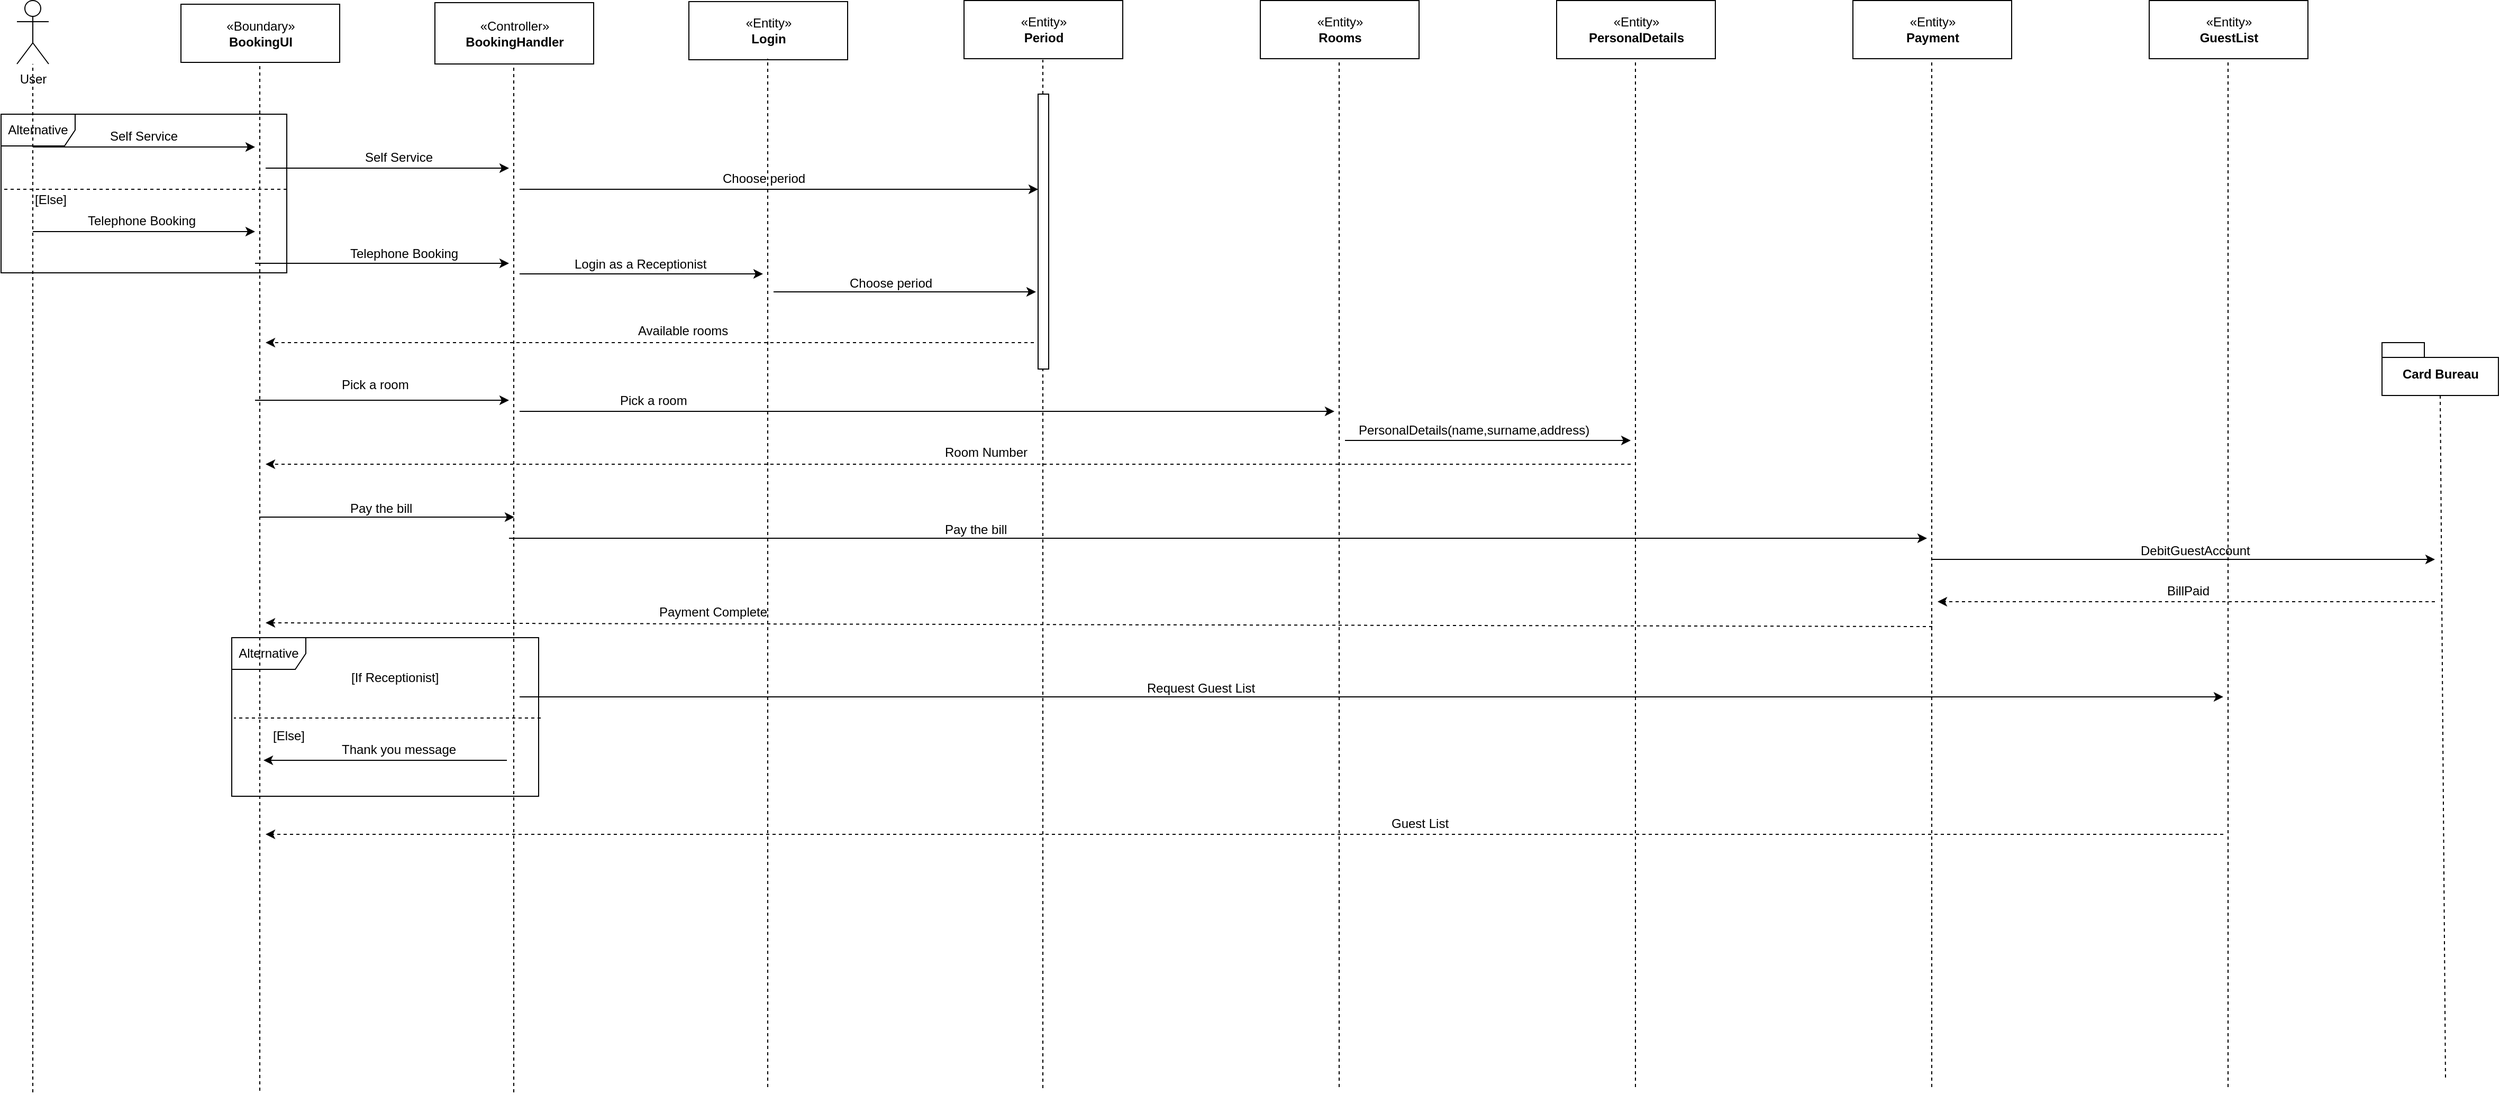 <mxfile version="12.0.0" type="github" pages="1"><diagram id="yHQndq__5KB2U0-AkNUH" name="Page-1"><mxGraphModel dx="866" dy="490" grid="1" gridSize="10" guides="1" tooltips="1" connect="1" arrows="1" fold="1" page="1" pageScale="1" pageWidth="1400" pageHeight="850" math="0" shadow="0"><root><mxCell id="0"/><mxCell id="1" parent="0"/><mxCell id="CdJrqBDbi2CL_GBvJCaG-1" value="User" style="shape=umlActor;verticalLabelPosition=bottom;labelBackgroundColor=#ffffff;verticalAlign=top;html=1;outlineConnect=0;" vertex="1" parent="1"><mxGeometry x="55" y="61.5" width="30" height="60" as="geometry"/></mxCell><mxCell id="CdJrqBDbi2CL_GBvJCaG-4" value="«Boundary»&lt;br&gt;&lt;b&gt;BookingUI&lt;/b&gt;" style="html=1;" vertex="1" parent="1"><mxGeometry x="210" y="65" width="150" height="55" as="geometry"/></mxCell><mxCell id="CdJrqBDbi2CL_GBvJCaG-8" value="«Controller»&lt;br&gt;&lt;b&gt;BookingHandler&lt;/b&gt;" style="html=1;" vertex="1" parent="1"><mxGeometry x="450" y="63.5" width="150" height="58" as="geometry"/></mxCell><mxCell id="CdJrqBDbi2CL_GBvJCaG-9" value="«Entity»&lt;br&gt;&lt;b&gt;Login&lt;/b&gt;" style="html=1;" vertex="1" parent="1"><mxGeometry x="690" y="62.5" width="150" height="55" as="geometry"/></mxCell><mxCell id="CdJrqBDbi2CL_GBvJCaG-11" value="«Entity»&lt;br&gt;&lt;b&gt;Period&lt;/b&gt;" style="html=1;" vertex="1" parent="1"><mxGeometry x="950" y="61.5" width="150" height="55" as="geometry"/></mxCell><mxCell id="CdJrqBDbi2CL_GBvJCaG-12" value="«Entity»&lt;br&gt;&lt;b&gt;Rooms&lt;/b&gt;" style="html=1;" vertex="1" parent="1"><mxGeometry x="1230" y="61.5" width="150" height="55" as="geometry"/></mxCell><mxCell id="CdJrqBDbi2CL_GBvJCaG-13" value="«Entity»&lt;br&gt;&lt;b&gt;PersonalDetails&lt;/b&gt;" style="html=1;" vertex="1" parent="1"><mxGeometry x="1510" y="61.5" width="150" height="55" as="geometry"/></mxCell><mxCell id="CdJrqBDbi2CL_GBvJCaG-14" value="«Entity»&lt;br&gt;&lt;b&gt;Payment&lt;/b&gt;" style="html=1;" vertex="1" parent="1"><mxGeometry x="1790" y="61.5" width="150" height="55" as="geometry"/></mxCell><mxCell id="CdJrqBDbi2CL_GBvJCaG-15" value="«Entity»&lt;br&gt;&lt;b&gt;GuestList&lt;/b&gt;" style="html=1;" vertex="1" parent="1"><mxGeometry x="2070" y="61.5" width="150" height="55" as="geometry"/></mxCell><mxCell id="CdJrqBDbi2CL_GBvJCaG-16" value="" style="endArrow=none;dashed=1;html=1;" edge="1" parent="1" target="CdJrqBDbi2CL_GBvJCaG-1"><mxGeometry width="50" height="50" relative="1" as="geometry"><mxPoint x="70" y="1094" as="sourcePoint"/><mxPoint x="90" y="160" as="targetPoint"/></mxGeometry></mxCell><mxCell id="CdJrqBDbi2CL_GBvJCaG-17" value="" style="endArrow=none;dashed=1;html=1;" edge="1" parent="1"><mxGeometry width="50" height="50" relative="1" as="geometry"><mxPoint x="284.5" y="1092.5" as="sourcePoint"/><mxPoint x="284.5" y="120" as="targetPoint"/></mxGeometry></mxCell><mxCell id="CdJrqBDbi2CL_GBvJCaG-18" value="" style="endArrow=none;dashed=1;html=1;" edge="1" parent="1"><mxGeometry width="50" height="50" relative="1" as="geometry"><mxPoint x="524.5" y="1094" as="sourcePoint"/><mxPoint x="524.5" y="121.5" as="targetPoint"/></mxGeometry></mxCell><mxCell id="CdJrqBDbi2CL_GBvJCaG-19" value="" style="endArrow=none;dashed=1;html=1;" edge="1" parent="1"><mxGeometry width="50" height="50" relative="1" as="geometry"><mxPoint x="764.5" y="1089" as="sourcePoint"/><mxPoint x="764.5" y="116.5" as="targetPoint"/></mxGeometry></mxCell><mxCell id="CdJrqBDbi2CL_GBvJCaG-20" value="" style="endArrow=none;dashed=1;html=1;" edge="1" parent="1" source="CdJrqBDbi2CL_GBvJCaG-42"><mxGeometry width="50" height="50" relative="1" as="geometry"><mxPoint x="1024.5" y="1090" as="sourcePoint"/><mxPoint x="1024.5" y="117.5" as="targetPoint"/></mxGeometry></mxCell><mxCell id="CdJrqBDbi2CL_GBvJCaG-21" value="" style="endArrow=none;dashed=1;html=1;" edge="1" parent="1"><mxGeometry width="50" height="50" relative="1" as="geometry"><mxPoint x="1304.5" y="1089" as="sourcePoint"/><mxPoint x="1304.5" y="116.5" as="targetPoint"/></mxGeometry></mxCell><mxCell id="CdJrqBDbi2CL_GBvJCaG-22" value="" style="endArrow=none;dashed=1;html=1;" edge="1" parent="1"><mxGeometry width="50" height="50" relative="1" as="geometry"><mxPoint x="1584.5" y="1089" as="sourcePoint"/><mxPoint x="1584.5" y="116.5" as="targetPoint"/></mxGeometry></mxCell><mxCell id="CdJrqBDbi2CL_GBvJCaG-23" value="" style="endArrow=none;dashed=1;html=1;" edge="1" parent="1"><mxGeometry width="50" height="50" relative="1" as="geometry"><mxPoint x="1864.5" y="1089" as="sourcePoint"/><mxPoint x="1864.5" y="116.5" as="targetPoint"/></mxGeometry></mxCell><mxCell id="CdJrqBDbi2CL_GBvJCaG-24" value="" style="endArrow=none;dashed=1;html=1;" edge="1" parent="1"><mxGeometry width="50" height="50" relative="1" as="geometry"><mxPoint x="2144.5" y="1089" as="sourcePoint"/><mxPoint x="2144.5" y="116.5" as="targetPoint"/></mxGeometry></mxCell><mxCell id="CdJrqBDbi2CL_GBvJCaG-25" value="" style="endArrow=classic;html=1;" edge="1" parent="1"><mxGeometry width="50" height="50" relative="1" as="geometry"><mxPoint x="70" y="200" as="sourcePoint"/><mxPoint x="280" y="200" as="targetPoint"/></mxGeometry></mxCell><mxCell id="CdJrqBDbi2CL_GBvJCaG-26" value="Alternative" style="shape=umlFrame;whiteSpace=wrap;html=1;width=70;height=30;fillColor=none;" vertex="1" parent="1"><mxGeometry x="40" y="169" width="270" height="150" as="geometry"/></mxCell><mxCell id="CdJrqBDbi2CL_GBvJCaG-28" value="" style="endArrow=none;dashed=1;html=1;anchorPointDirection=0;startFill=0;bendable=0;editable=0;deletable=1;cloneable=0;movable=0;endFill=0;" edge="1" parent="1"><mxGeometry width="50" height="50" relative="1" as="geometry"><mxPoint x="310" y="240" as="sourcePoint"/><mxPoint x="40" y="240" as="targetPoint"/></mxGeometry></mxCell><mxCell id="CdJrqBDbi2CL_GBvJCaG-30" value="" style="endArrow=classic;html=1;exitX=-0.4;exitY=0.904;exitDx=0;exitDy=0;exitPerimeter=0;dashed=1;" edge="1" parent="1" source="CdJrqBDbi2CL_GBvJCaG-42"><mxGeometry width="50" height="50" relative="1" as="geometry"><mxPoint x="880" y="500" as="sourcePoint"/><mxPoint x="290" y="385" as="targetPoint"/></mxGeometry></mxCell><mxCell id="CdJrqBDbi2CL_GBvJCaG-31" value="" style="endArrow=classic;html=1;" edge="1" parent="1"><mxGeometry width="50" height="50" relative="1" as="geometry"><mxPoint x="70" y="280" as="sourcePoint"/><mxPoint x="280" y="280" as="targetPoint"/></mxGeometry></mxCell><mxCell id="CdJrqBDbi2CL_GBvJCaG-32" value="Self Service" style="text;html=1;strokeColor=none;fillColor=none;align=center;verticalAlign=middle;whiteSpace=wrap;rounded=0;" vertex="1" parent="1"><mxGeometry x="140" y="180" width="70" height="20" as="geometry"/></mxCell><mxCell id="CdJrqBDbi2CL_GBvJCaG-33" value="Telephone Booking" style="text;html=1;resizable=0;points=[];autosize=1;align=left;verticalAlign=top;spacingTop=-4;" vertex="1" parent="1"><mxGeometry x="120" y="260" width="120" height="20" as="geometry"/></mxCell><mxCell id="CdJrqBDbi2CL_GBvJCaG-34" value="[Else]" style="text;html=1;resizable=0;points=[];autosize=1;align=left;verticalAlign=top;spacingTop=-4;" vertex="1" parent="1"><mxGeometry x="70" y="240" width="50" height="20" as="geometry"/></mxCell><mxCell id="CdJrqBDbi2CL_GBvJCaG-36" value="" style="endArrow=classic;html=1;" edge="1" parent="1"><mxGeometry width="50" height="50" relative="1" as="geometry"><mxPoint x="290" y="220" as="sourcePoint"/><mxPoint x="520" y="220" as="targetPoint"/></mxGeometry></mxCell><mxCell id="CdJrqBDbi2CL_GBvJCaG-37" value="Self Service" style="text;html=1;resizable=0;points=[];autosize=1;align=left;verticalAlign=top;spacingTop=-4;" vertex="1" parent="1"><mxGeometry x="382" y="200" width="80" height="20" as="geometry"/></mxCell><mxCell id="CdJrqBDbi2CL_GBvJCaG-38" value="" style="endArrow=classic;html=1;" edge="1" parent="1"><mxGeometry width="50" height="50" relative="1" as="geometry"><mxPoint x="280" y="310" as="sourcePoint"/><mxPoint x="520" y="310" as="targetPoint"/></mxGeometry></mxCell><mxCell id="CdJrqBDbi2CL_GBvJCaG-39" value="Telephone Booking" style="text;html=1;resizable=0;points=[];autosize=1;align=left;verticalAlign=top;spacingTop=-4;" vertex="1" parent="1"><mxGeometry x="368" y="291" width="120" height="20" as="geometry"/></mxCell><mxCell id="CdJrqBDbi2CL_GBvJCaG-40" value="" style="endArrow=classic;html=1;" edge="1" parent="1"><mxGeometry width="50" height="50" relative="1" as="geometry"><mxPoint x="530" y="320" as="sourcePoint"/><mxPoint x="760" y="320" as="targetPoint"/></mxGeometry></mxCell><mxCell id="CdJrqBDbi2CL_GBvJCaG-41" value="" style="endArrow=classic;html=1;" edge="1" parent="1" target="CdJrqBDbi2CL_GBvJCaG-42"><mxGeometry width="50" height="50" relative="1" as="geometry"><mxPoint x="530" y="240" as="sourcePoint"/><mxPoint x="1000" y="240" as="targetPoint"/></mxGeometry></mxCell><mxCell id="CdJrqBDbi2CL_GBvJCaG-42" value="" style="html=1;points=[];perimeter=orthogonalPerimeter;" vertex="1" parent="1"><mxGeometry x="1020" y="150" width="10" height="260" as="geometry"/></mxCell><mxCell id="CdJrqBDbi2CL_GBvJCaG-43" value="" style="endArrow=none;dashed=1;html=1;" edge="1" parent="1" target="CdJrqBDbi2CL_GBvJCaG-42"><mxGeometry width="50" height="50" relative="1" as="geometry"><mxPoint x="1024.5" y="1090" as="sourcePoint"/><mxPoint x="1024.5" y="117.5" as="targetPoint"/></mxGeometry></mxCell><mxCell id="CdJrqBDbi2CL_GBvJCaG-44" value="Login as a Receptionist" style="text;html=1;resizable=0;points=[];autosize=1;align=left;verticalAlign=top;spacingTop=-4;" vertex="1" parent="1"><mxGeometry x="580" y="301" width="140" height="20" as="geometry"/></mxCell><mxCell id="CdJrqBDbi2CL_GBvJCaG-45" value="Choose period&amp;nbsp;" style="text;html=1;resizable=0;points=[];autosize=1;align=left;verticalAlign=top;spacingTop=-4;" vertex="1" parent="1"><mxGeometry x="720" y="220" width="100" height="20" as="geometry"/></mxCell><mxCell id="CdJrqBDbi2CL_GBvJCaG-47" value="" style="endArrow=classic;html=1;" edge="1" parent="1"><mxGeometry width="50" height="50" relative="1" as="geometry"><mxPoint x="770" y="337" as="sourcePoint"/><mxPoint x="1018" y="337" as="targetPoint"/></mxGeometry></mxCell><mxCell id="CdJrqBDbi2CL_GBvJCaG-48" value="Choose period" style="text;html=1;resizable=0;points=[];autosize=1;align=left;verticalAlign=top;spacingTop=-4;" vertex="1" parent="1"><mxGeometry x="840" y="319" width="90" height="20" as="geometry"/></mxCell><mxCell id="CdJrqBDbi2CL_GBvJCaG-49" value="" style="endArrow=classic;html=1;" edge="1" parent="1"><mxGeometry width="50" height="50" relative="1" as="geometry"><mxPoint x="1310" y="477.5" as="sourcePoint"/><mxPoint x="1580" y="477.5" as="targetPoint"/></mxGeometry></mxCell><mxCell id="CdJrqBDbi2CL_GBvJCaG-50" value="Available rooms" style="text;html=1;resizable=0;points=[];autosize=1;align=left;verticalAlign=top;spacingTop=-4;" vertex="1" parent="1"><mxGeometry x="640" y="364" width="100" height="20" as="geometry"/></mxCell><mxCell id="CdJrqBDbi2CL_GBvJCaG-51" value="" style="endArrow=classic;html=1;" edge="1" parent="1"><mxGeometry width="50" height="50" relative="1" as="geometry"><mxPoint x="530" y="450" as="sourcePoint"/><mxPoint x="1300" y="450" as="targetPoint"/></mxGeometry></mxCell><mxCell id="CdJrqBDbi2CL_GBvJCaG-52" value="Pick a room" style="text;html=1;resizable=0;points=[];autosize=1;align=left;verticalAlign=top;spacingTop=-4;" vertex="1" parent="1"><mxGeometry x="623" y="430" width="80" height="20" as="geometry"/></mxCell><mxCell id="CdJrqBDbi2CL_GBvJCaG-53" value="" style="endArrow=classic;html=1;" edge="1" parent="1"><mxGeometry width="50" height="50" relative="1" as="geometry"><mxPoint x="280" y="439.5" as="sourcePoint"/><mxPoint x="520" y="439.5" as="targetPoint"/><Array as="points"><mxPoint x="400" y="439.5"/></Array></mxGeometry></mxCell><mxCell id="CdJrqBDbi2CL_GBvJCaG-54" value="Pick a room" style="text;html=1;resizable=0;points=[];autosize=1;align=left;verticalAlign=top;spacingTop=-4;" vertex="1" parent="1"><mxGeometry x="360" y="415" width="80" height="20" as="geometry"/></mxCell><mxCell id="CdJrqBDbi2CL_GBvJCaG-55" value="PersonalDetails(name,surname,address)" style="text;html=1;resizable=0;points=[];autosize=1;align=left;verticalAlign=top;spacingTop=-4;" vertex="1" parent="1"><mxGeometry x="1321" y="458" width="230" height="20" as="geometry"/></mxCell><mxCell id="CdJrqBDbi2CL_GBvJCaG-56" value="" style="endArrow=classic;html=1;" edge="1" parent="1"><mxGeometry width="50" height="50" relative="1" as="geometry"><mxPoint x="1865" y="590" as="sourcePoint"/><mxPoint x="2340" y="590" as="targetPoint"/></mxGeometry></mxCell><mxCell id="CdJrqBDbi2CL_GBvJCaG-58" value="" style="endArrow=classic;html=1;dashed=1;" edge="1" parent="1"><mxGeometry width="50" height="50" relative="1" as="geometry"><mxPoint x="1580" y="500" as="sourcePoint"/><mxPoint x="290" y="500" as="targetPoint"/></mxGeometry></mxCell><mxCell id="CdJrqBDbi2CL_GBvJCaG-59" value="Room Number" style="text;html=1;resizable=0;points=[];autosize=1;align=left;verticalAlign=top;spacingTop=-4;" vertex="1" parent="1"><mxGeometry x="930" y="479" width="90" height="20" as="geometry"/></mxCell><mxCell id="CdJrqBDbi2CL_GBvJCaG-60" value="" style="endArrow=classic;html=1;" edge="1" parent="1"><mxGeometry width="50" height="50" relative="1" as="geometry"><mxPoint x="285" y="550" as="sourcePoint"/><mxPoint x="525" y="550" as="targetPoint"/><Array as="points"><mxPoint x="405" y="550"/></Array></mxGeometry></mxCell><mxCell id="CdJrqBDbi2CL_GBvJCaG-61" value="Pay the bill" style="text;html=1;resizable=0;points=[];autosize=1;align=left;verticalAlign=top;spacingTop=-4;" vertex="1" parent="1"><mxGeometry x="368" y="532" width="70" height="20" as="geometry"/></mxCell><mxCell id="CdJrqBDbi2CL_GBvJCaG-62" value="" style="endArrow=classic;html=1;" edge="1" parent="1"><mxGeometry width="50" height="50" relative="1" as="geometry"><mxPoint x="520" y="570" as="sourcePoint"/><mxPoint x="1860" y="570" as="targetPoint"/><Array as="points"><mxPoint x="660" y="570"/></Array></mxGeometry></mxCell><mxCell id="CdJrqBDbi2CL_GBvJCaG-63" value="Pay the bill" style="text;html=1;resizable=0;points=[];autosize=1;align=left;verticalAlign=top;spacingTop=-4;" vertex="1" parent="1"><mxGeometry x="930" y="552" width="70" height="20" as="geometry"/></mxCell><mxCell id="CdJrqBDbi2CL_GBvJCaG-64" value="Card Bureau" style="shape=folder;fontStyle=1;spacingTop=10;tabWidth=40;tabHeight=14;tabPosition=left;html=1;fillColor=none;" vertex="1" parent="1"><mxGeometry x="2290" y="385" width="110" height="50" as="geometry"/></mxCell><mxCell id="CdJrqBDbi2CL_GBvJCaG-65" value="" style="endArrow=none;dashed=1;html=1;entryX=0.5;entryY=1;entryDx=0;entryDy=0;entryPerimeter=0;" edge="1" parent="1" target="CdJrqBDbi2CL_GBvJCaG-64"><mxGeometry width="50" height="50" relative="1" as="geometry"><mxPoint x="2350" y="1080" as="sourcePoint"/><mxPoint x="2154.5" y="126.5" as="targetPoint"/></mxGeometry></mxCell><mxCell id="CdJrqBDbi2CL_GBvJCaG-66" value="DebitGuestAccount" style="text;html=1;resizable=0;points=[];autosize=1;align=left;verticalAlign=top;spacingTop=-4;" vertex="1" parent="1"><mxGeometry x="2060" y="572" width="120" height="20" as="geometry"/></mxCell><mxCell id="CdJrqBDbi2CL_GBvJCaG-67" value="" style="endArrow=classic;html=1;dashed=1;" edge="1" parent="1"><mxGeometry width="50" height="50" relative="1" as="geometry"><mxPoint x="2340" y="630" as="sourcePoint"/><mxPoint x="1870" y="630" as="targetPoint"/></mxGeometry></mxCell><mxCell id="CdJrqBDbi2CL_GBvJCaG-68" value="BillPaid" style="text;html=1;resizable=0;points=[];autosize=1;align=left;verticalAlign=top;spacingTop=-4;" vertex="1" parent="1"><mxGeometry x="2085" y="610" width="60" height="20" as="geometry"/></mxCell><mxCell id="CdJrqBDbi2CL_GBvJCaG-69" value="" style="endArrow=classic;html=1;dashed=1;" edge="1" parent="1"><mxGeometry width="50" height="50" relative="1" as="geometry"><mxPoint x="1865" y="653.5" as="sourcePoint"/><mxPoint x="290" y="650" as="targetPoint"/></mxGeometry></mxCell><mxCell id="CdJrqBDbi2CL_GBvJCaG-70" value="" style="endArrow=classic;html=1;" edge="1" parent="1"><mxGeometry width="50" height="50" relative="1" as="geometry"><mxPoint x="530" y="720" as="sourcePoint"/><mxPoint x="2140" y="720" as="targetPoint"/></mxGeometry></mxCell><mxCell id="CdJrqBDbi2CL_GBvJCaG-72" value="Payment Complete" style="text;html=1;resizable=0;points=[];autosize=1;align=left;verticalAlign=top;spacingTop=-4;" vertex="1" parent="1"><mxGeometry x="660" y="630" width="120" height="20" as="geometry"/></mxCell><mxCell id="CdJrqBDbi2CL_GBvJCaG-73" value="" style="endArrow=classic;html=1;" edge="1" parent="1"><mxGeometry width="50" height="50" relative="1" as="geometry"><mxPoint x="518" y="780" as="sourcePoint"/><mxPoint x="288" y="780" as="targetPoint"/><Array as="points"/></mxGeometry></mxCell><mxCell id="CdJrqBDbi2CL_GBvJCaG-74" value="Thank you message" style="text;html=1;resizable=0;points=[];autosize=1;align=left;verticalAlign=top;spacingTop=-4;" vertex="1" parent="1"><mxGeometry x="360" y="760" width="120" height="20" as="geometry"/></mxCell><mxCell id="CdJrqBDbi2CL_GBvJCaG-75" value="Alternative" style="shape=umlFrame;whiteSpace=wrap;html=1;width=70;height=30;fillColor=none;" vertex="1" parent="1"><mxGeometry x="258" y="664" width="290" height="150" as="geometry"/></mxCell><mxCell id="CdJrqBDbi2CL_GBvJCaG-76" value="" style="endArrow=none;dashed=1;html=1;anchorPointDirection=0;startFill=0;bendable=0;editable=0;deletable=1;cloneable=0;movable=0;endFill=0;" edge="1" parent="1"><mxGeometry width="50" height="50" relative="1" as="geometry"><mxPoint x="550" y="740" as="sourcePoint"/><mxPoint x="260" y="740" as="targetPoint"/></mxGeometry></mxCell><mxCell id="CdJrqBDbi2CL_GBvJCaG-78" value="[If Receptionist]" style="text;html=1;resizable=0;points=[];autosize=1;align=left;verticalAlign=top;spacingTop=-4;" vertex="1" parent="1"><mxGeometry x="369" y="692" width="100" height="20" as="geometry"/></mxCell><mxCell id="CdJrqBDbi2CL_GBvJCaG-79" value="[Else]" style="text;html=1;resizable=0;points=[];autosize=1;align=left;verticalAlign=top;spacingTop=-4;" vertex="1" parent="1"><mxGeometry x="295" y="747" width="50" height="20" as="geometry"/></mxCell><mxCell id="CdJrqBDbi2CL_GBvJCaG-80" value="Request Guest List" style="text;html=1;resizable=0;points=[];autosize=1;align=left;verticalAlign=top;spacingTop=-4;" vertex="1" parent="1"><mxGeometry x="1121" y="702" width="120" height="20" as="geometry"/></mxCell><mxCell id="CdJrqBDbi2CL_GBvJCaG-81" value="" style="endArrow=classic;html=1;dashed=1;" edge="1" parent="1"><mxGeometry width="50" height="50" relative="1" as="geometry"><mxPoint x="2140" y="850" as="sourcePoint"/><mxPoint x="290" y="850" as="targetPoint"/></mxGeometry></mxCell><mxCell id="CdJrqBDbi2CL_GBvJCaG-82" value="Guest List" style="text;html=1;resizable=0;points=[];autosize=1;align=left;verticalAlign=top;spacingTop=-4;" vertex="1" parent="1"><mxGeometry x="1352" y="830" width="70" height="20" as="geometry"/></mxCell></root></mxGraphModel></diagram></mxfile>